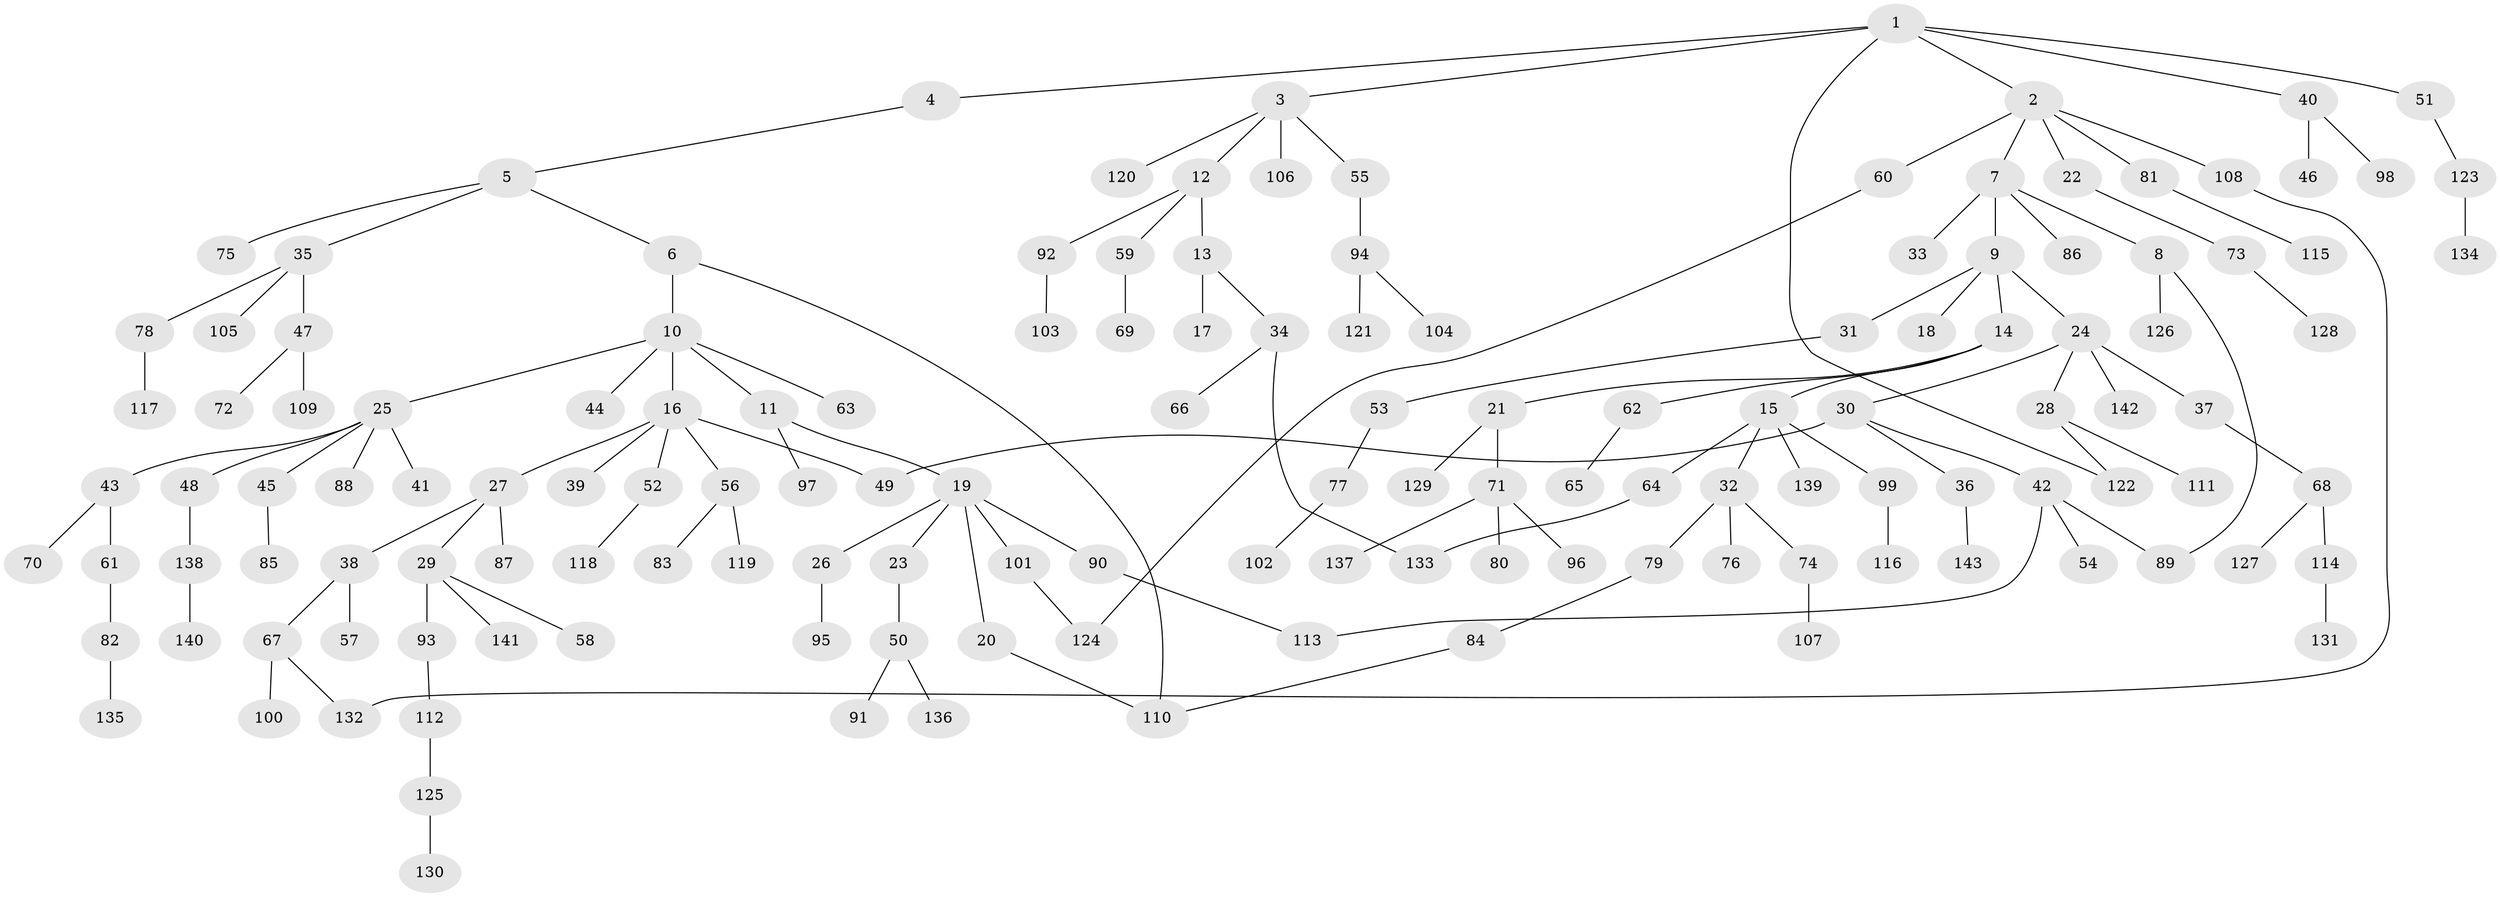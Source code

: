 // Generated by graph-tools (version 1.1) at 2025/01/03/09/25 03:01:09]
// undirected, 143 vertices, 151 edges
graph export_dot {
graph [start="1"]
  node [color=gray90,style=filled];
  1;
  2;
  3;
  4;
  5;
  6;
  7;
  8;
  9;
  10;
  11;
  12;
  13;
  14;
  15;
  16;
  17;
  18;
  19;
  20;
  21;
  22;
  23;
  24;
  25;
  26;
  27;
  28;
  29;
  30;
  31;
  32;
  33;
  34;
  35;
  36;
  37;
  38;
  39;
  40;
  41;
  42;
  43;
  44;
  45;
  46;
  47;
  48;
  49;
  50;
  51;
  52;
  53;
  54;
  55;
  56;
  57;
  58;
  59;
  60;
  61;
  62;
  63;
  64;
  65;
  66;
  67;
  68;
  69;
  70;
  71;
  72;
  73;
  74;
  75;
  76;
  77;
  78;
  79;
  80;
  81;
  82;
  83;
  84;
  85;
  86;
  87;
  88;
  89;
  90;
  91;
  92;
  93;
  94;
  95;
  96;
  97;
  98;
  99;
  100;
  101;
  102;
  103;
  104;
  105;
  106;
  107;
  108;
  109;
  110;
  111;
  112;
  113;
  114;
  115;
  116;
  117;
  118;
  119;
  120;
  121;
  122;
  123;
  124;
  125;
  126;
  127;
  128;
  129;
  130;
  131;
  132;
  133;
  134;
  135;
  136;
  137;
  138;
  139;
  140;
  141;
  142;
  143;
  1 -- 2;
  1 -- 3;
  1 -- 4;
  1 -- 40;
  1 -- 51;
  1 -- 122;
  2 -- 7;
  2 -- 22;
  2 -- 60;
  2 -- 81;
  2 -- 108;
  3 -- 12;
  3 -- 55;
  3 -- 106;
  3 -- 120;
  4 -- 5;
  5 -- 6;
  5 -- 35;
  5 -- 75;
  6 -- 10;
  6 -- 110;
  7 -- 8;
  7 -- 9;
  7 -- 33;
  7 -- 86;
  8 -- 126;
  8 -- 89;
  9 -- 14;
  9 -- 18;
  9 -- 24;
  9 -- 31;
  10 -- 11;
  10 -- 16;
  10 -- 25;
  10 -- 44;
  10 -- 63;
  11 -- 19;
  11 -- 97;
  12 -- 13;
  12 -- 59;
  12 -- 92;
  13 -- 17;
  13 -- 34;
  14 -- 15;
  14 -- 21;
  14 -- 62;
  15 -- 32;
  15 -- 64;
  15 -- 99;
  15 -- 139;
  16 -- 27;
  16 -- 39;
  16 -- 49;
  16 -- 52;
  16 -- 56;
  19 -- 20;
  19 -- 23;
  19 -- 26;
  19 -- 90;
  19 -- 101;
  20 -- 110;
  21 -- 71;
  21 -- 129;
  22 -- 73;
  23 -- 50;
  24 -- 28;
  24 -- 30;
  24 -- 37;
  24 -- 142;
  25 -- 41;
  25 -- 43;
  25 -- 45;
  25 -- 48;
  25 -- 88;
  26 -- 95;
  27 -- 29;
  27 -- 38;
  27 -- 87;
  28 -- 111;
  28 -- 122;
  29 -- 58;
  29 -- 93;
  29 -- 141;
  30 -- 36;
  30 -- 42;
  30 -- 49;
  31 -- 53;
  32 -- 74;
  32 -- 76;
  32 -- 79;
  34 -- 66;
  34 -- 133;
  35 -- 47;
  35 -- 78;
  35 -- 105;
  36 -- 143;
  37 -- 68;
  38 -- 57;
  38 -- 67;
  40 -- 46;
  40 -- 98;
  42 -- 54;
  42 -- 89;
  42 -- 113;
  43 -- 61;
  43 -- 70;
  45 -- 85;
  47 -- 72;
  47 -- 109;
  48 -- 138;
  50 -- 91;
  50 -- 136;
  51 -- 123;
  52 -- 118;
  53 -- 77;
  55 -- 94;
  56 -- 83;
  56 -- 119;
  59 -- 69;
  60 -- 124;
  61 -- 82;
  62 -- 65;
  64 -- 133;
  67 -- 100;
  67 -- 132;
  68 -- 114;
  68 -- 127;
  71 -- 80;
  71 -- 96;
  71 -- 137;
  73 -- 128;
  74 -- 107;
  77 -- 102;
  78 -- 117;
  79 -- 84;
  81 -- 115;
  82 -- 135;
  84 -- 110;
  90 -- 113;
  92 -- 103;
  93 -- 112;
  94 -- 104;
  94 -- 121;
  99 -- 116;
  101 -- 124;
  108 -- 132;
  112 -- 125;
  114 -- 131;
  123 -- 134;
  125 -- 130;
  138 -- 140;
}
